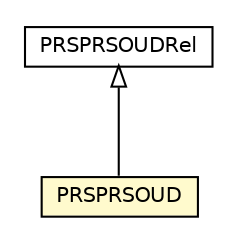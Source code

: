 #!/usr/local/bin/dot
#
# Class diagram 
# Generated by UMLGraph version R5_6-24-gf6e263 (http://www.umlgraph.org/)
#

digraph G {
	edge [fontname="Helvetica",fontsize=10,labelfontname="Helvetica",labelfontsize=10];
	node [fontname="Helvetica",fontsize=10,shape=plaintext];
	nodesep=0.25;
	ranksep=0.5;
	// nl.egem.stuf.sector.bg._0204.PRSPRSOUDRel
	c176847 [label=<<table title="nl.egem.stuf.sector.bg._0204.PRSPRSOUDRel" border="0" cellborder="1" cellspacing="0" cellpadding="2" port="p" href="./PRSPRSOUDRel.html">
		<tr><td><table border="0" cellspacing="0" cellpadding="1">
<tr><td align="center" balign="center"> PRSPRSOUDRel </td></tr>
		</table></td></tr>
		</table>>, URL="./PRSPRSOUDRel.html", fontname="Helvetica", fontcolor="black", fontsize=10.0];
	// nl.egem.stuf.sector.bg._0204.PRSVraag.PRSPRSOUD
	c176860 [label=<<table title="nl.egem.stuf.sector.bg._0204.PRSVraag.PRSPRSOUD" border="0" cellborder="1" cellspacing="0" cellpadding="2" port="p" bgcolor="lemonChiffon" href="./PRSVraag.PRSPRSOUD.html">
		<tr><td><table border="0" cellspacing="0" cellpadding="1">
<tr><td align="center" balign="center"> PRSPRSOUD </td></tr>
		</table></td></tr>
		</table>>, URL="./PRSVraag.PRSPRSOUD.html", fontname="Helvetica", fontcolor="black", fontsize=10.0];
	//nl.egem.stuf.sector.bg._0204.PRSVraag.PRSPRSOUD extends nl.egem.stuf.sector.bg._0204.PRSPRSOUDRel
	c176847:p -> c176860:p [dir=back,arrowtail=empty];
}

